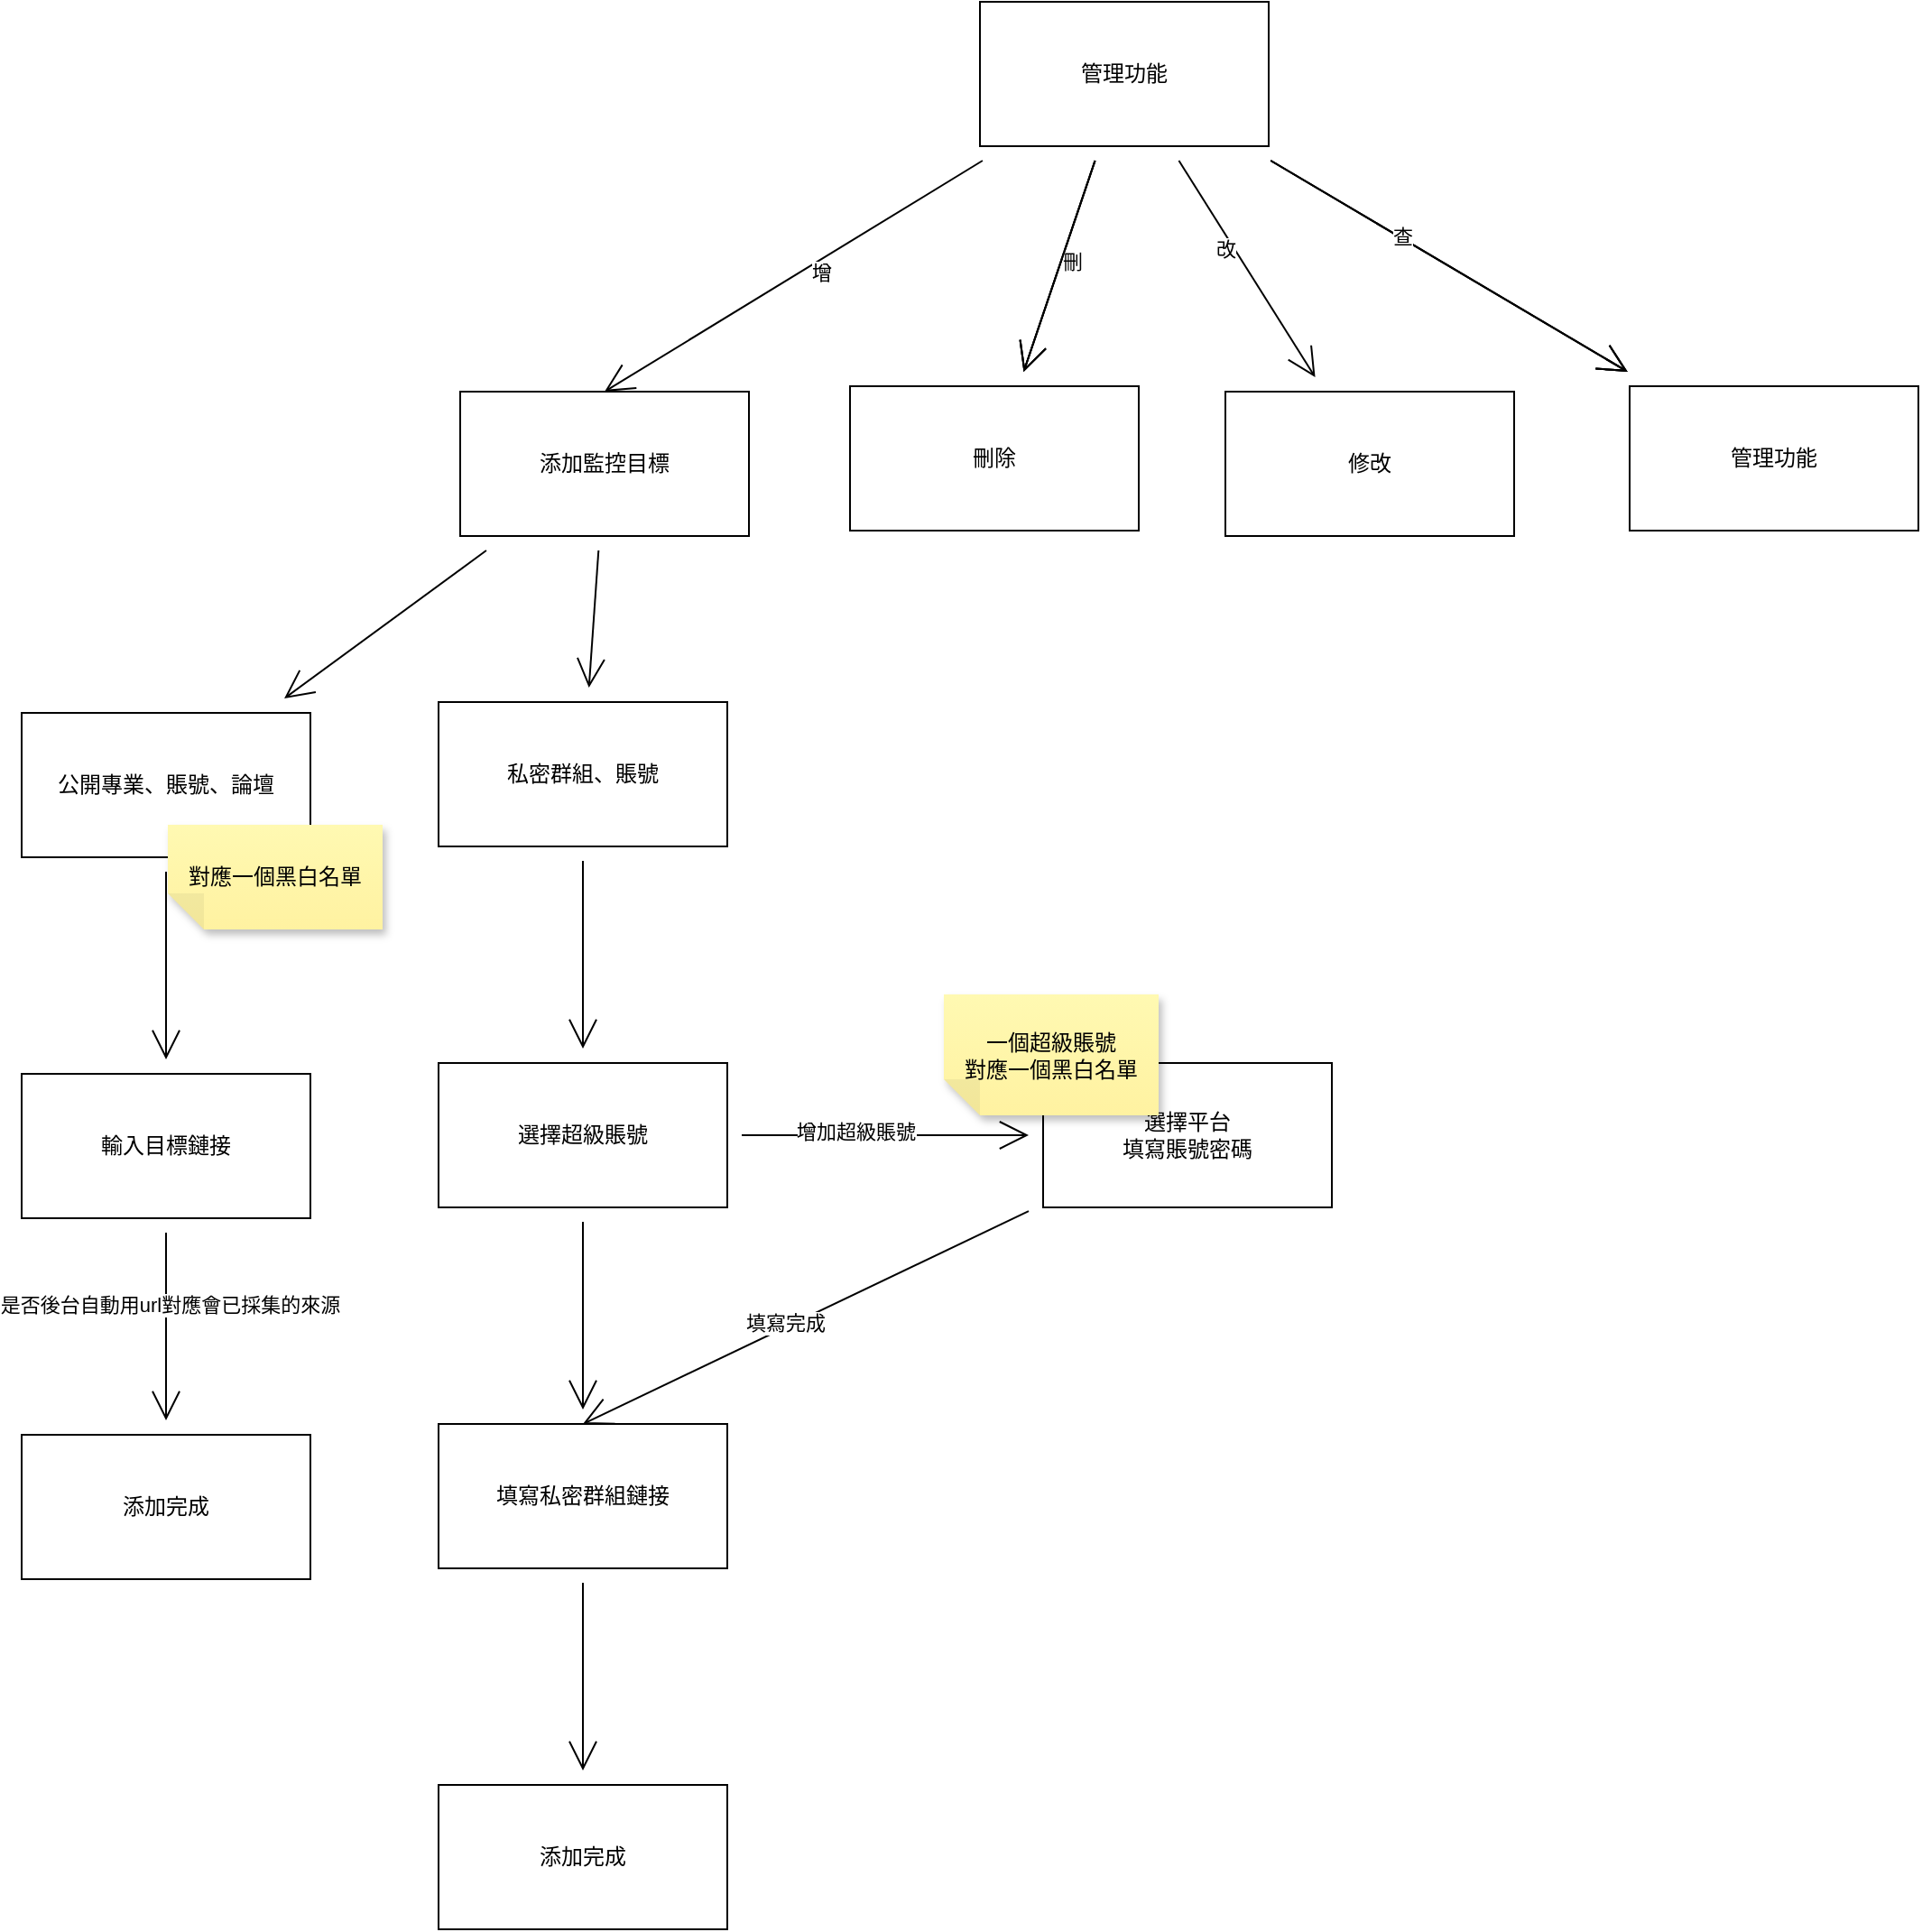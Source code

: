 <mxfile version="21.1.1" type="github">
  <diagram name="第 1 页" id="V6ZWbWmLyhybb35I75xX">
    <mxGraphModel dx="2409" dy="1534" grid="0" gridSize="10" guides="1" tooltips="1" connect="1" arrows="1" fold="1" page="0" pageScale="1" pageWidth="1200" pageHeight="1920" math="0" shadow="0">
      <root>
        <mxCell id="0" />
        <mxCell id="1" parent="0" />
        <mxCell id="XtKHWl-mXtJoPtdo07aP-5" value="" style="edgeStyle=none;curved=1;rounded=0;orthogonalLoop=1;jettySize=auto;html=1;endArrow=open;startSize=14;endSize=14;sourcePerimeterSpacing=8;targetPerimeterSpacing=8;" edge="1" parent="1" source="XtKHWl-mXtJoPtdo07aP-1" target="XtKHWl-mXtJoPtdo07aP-4">
          <mxGeometry relative="1" as="geometry" />
        </mxCell>
        <mxCell id="XtKHWl-mXtJoPtdo07aP-7" value="" style="edgeStyle=none;curved=1;rounded=0;orthogonalLoop=1;jettySize=auto;html=1;endArrow=open;startSize=14;endSize=14;sourcePerimeterSpacing=8;targetPerimeterSpacing=8;" edge="1" parent="1" source="XtKHWl-mXtJoPtdo07aP-1" target="XtKHWl-mXtJoPtdo07aP-6">
          <mxGeometry relative="1" as="geometry" />
        </mxCell>
        <mxCell id="XtKHWl-mXtJoPtdo07aP-1" value="添加監控目標" style="rounded=0;whiteSpace=wrap;html=1;" vertex="1" parent="1">
          <mxGeometry x="-62" y="-154" width="160" height="80" as="geometry" />
        </mxCell>
        <mxCell id="XtKHWl-mXtJoPtdo07aP-9" value="" style="edgeStyle=none;curved=1;rounded=0;orthogonalLoop=1;jettySize=auto;html=1;endArrow=open;startSize=14;endSize=14;sourcePerimeterSpacing=8;targetPerimeterSpacing=8;" edge="1" parent="1" source="XtKHWl-mXtJoPtdo07aP-4" target="XtKHWl-mXtJoPtdo07aP-8">
          <mxGeometry relative="1" as="geometry" />
        </mxCell>
        <mxCell id="XtKHWl-mXtJoPtdo07aP-4" value="私密群組、賬號" style="rounded=0;whiteSpace=wrap;html=1;" vertex="1" parent="1">
          <mxGeometry x="-74" y="18" width="160" height="80" as="geometry" />
        </mxCell>
        <mxCell id="XtKHWl-mXtJoPtdo07aP-15" value="" style="edgeStyle=none;curved=1;rounded=0;orthogonalLoop=1;jettySize=auto;html=1;endArrow=open;startSize=14;endSize=14;sourcePerimeterSpacing=8;targetPerimeterSpacing=8;" edge="1" parent="1" source="XtKHWl-mXtJoPtdo07aP-6" target="XtKHWl-mXtJoPtdo07aP-14">
          <mxGeometry relative="1" as="geometry" />
        </mxCell>
        <mxCell id="XtKHWl-mXtJoPtdo07aP-6" value="公開專業、賬號、論壇" style="rounded=0;whiteSpace=wrap;html=1;" vertex="1" parent="1">
          <mxGeometry x="-305" y="24" width="160" height="80" as="geometry" />
        </mxCell>
        <mxCell id="XtKHWl-mXtJoPtdo07aP-11" value="" style="edgeStyle=none;curved=1;rounded=0;orthogonalLoop=1;jettySize=auto;html=1;endArrow=open;startSize=14;endSize=14;sourcePerimeterSpacing=8;targetPerimeterSpacing=8;" edge="1" parent="1" source="XtKHWl-mXtJoPtdo07aP-8" target="XtKHWl-mXtJoPtdo07aP-10">
          <mxGeometry relative="1" as="geometry" />
        </mxCell>
        <mxCell id="XtKHWl-mXtJoPtdo07aP-19" value="" style="edgeStyle=none;curved=1;rounded=0;orthogonalLoop=1;jettySize=auto;html=1;endArrow=open;startSize=14;endSize=14;sourcePerimeterSpacing=8;targetPerimeterSpacing=8;" edge="1" parent="1" source="XtKHWl-mXtJoPtdo07aP-8" target="XtKHWl-mXtJoPtdo07aP-18">
          <mxGeometry relative="1" as="geometry" />
        </mxCell>
        <mxCell id="XtKHWl-mXtJoPtdo07aP-24" value="增加超級賬號" style="edgeLabel;html=1;align=center;verticalAlign=middle;resizable=0;points=[];" vertex="1" connectable="0" parent="XtKHWl-mXtJoPtdo07aP-19">
          <mxGeometry x="-0.211" y="2" relative="1" as="geometry">
            <mxPoint as="offset" />
          </mxGeometry>
        </mxCell>
        <mxCell id="XtKHWl-mXtJoPtdo07aP-8" value="選擇超級賬號" style="rounded=0;whiteSpace=wrap;html=1;" vertex="1" parent="1">
          <mxGeometry x="-74" y="218" width="160" height="80" as="geometry" />
        </mxCell>
        <mxCell id="XtKHWl-mXtJoPtdo07aP-13" value="" style="edgeStyle=none;curved=1;rounded=0;orthogonalLoop=1;jettySize=auto;html=1;endArrow=open;startSize=14;endSize=14;sourcePerimeterSpacing=8;targetPerimeterSpacing=8;" edge="1" parent="1" source="XtKHWl-mXtJoPtdo07aP-10" target="XtKHWl-mXtJoPtdo07aP-12">
          <mxGeometry relative="1" as="geometry" />
        </mxCell>
        <mxCell id="XtKHWl-mXtJoPtdo07aP-10" value="填寫私密群組鏈接" style="rounded=0;whiteSpace=wrap;html=1;" vertex="1" parent="1">
          <mxGeometry x="-74" y="418" width="160" height="80" as="geometry" />
        </mxCell>
        <mxCell id="XtKHWl-mXtJoPtdo07aP-12" value="添加完成" style="rounded=0;whiteSpace=wrap;html=1;" vertex="1" parent="1">
          <mxGeometry x="-74" y="618" width="160" height="80" as="geometry" />
        </mxCell>
        <mxCell id="XtKHWl-mXtJoPtdo07aP-17" value="" style="edgeStyle=none;curved=1;rounded=0;orthogonalLoop=1;jettySize=auto;html=1;endArrow=open;startSize=14;endSize=14;sourcePerimeterSpacing=8;targetPerimeterSpacing=8;" edge="1" parent="1" source="XtKHWl-mXtJoPtdo07aP-14" target="XtKHWl-mXtJoPtdo07aP-16">
          <mxGeometry relative="1" as="geometry" />
        </mxCell>
        <mxCell id="XtKHWl-mXtJoPtdo07aP-25" value="是否後台自動用url對應會已採集的來源" style="edgeLabel;html=1;align=center;verticalAlign=middle;resizable=0;points=[];" vertex="1" connectable="0" parent="XtKHWl-mXtJoPtdo07aP-17">
          <mxGeometry x="-0.234" y="2" relative="1" as="geometry">
            <mxPoint as="offset" />
          </mxGeometry>
        </mxCell>
        <mxCell id="XtKHWl-mXtJoPtdo07aP-14" value="輸入目標鏈接" style="rounded=0;whiteSpace=wrap;html=1;" vertex="1" parent="1">
          <mxGeometry x="-305" y="224" width="160" height="80" as="geometry" />
        </mxCell>
        <mxCell id="XtKHWl-mXtJoPtdo07aP-16" value="添加完成" style="rounded=0;whiteSpace=wrap;html=1;" vertex="1" parent="1">
          <mxGeometry x="-305" y="424" width="160" height="80" as="geometry" />
        </mxCell>
        <mxCell id="XtKHWl-mXtJoPtdo07aP-21" value="" style="edgeStyle=none;curved=1;rounded=0;orthogonalLoop=1;jettySize=auto;html=1;endArrow=open;startSize=14;endSize=14;sourcePerimeterSpacing=8;targetPerimeterSpacing=8;entryX=0.5;entryY=0;entryDx=0;entryDy=0;" edge="1" parent="1" source="XtKHWl-mXtJoPtdo07aP-18" target="XtKHWl-mXtJoPtdo07aP-10">
          <mxGeometry relative="1" as="geometry">
            <mxPoint x="287.941" y="346" as="targetPoint" />
          </mxGeometry>
        </mxCell>
        <mxCell id="XtKHWl-mXtJoPtdo07aP-22" value="填寫完成" style="edgeLabel;html=1;align=center;verticalAlign=middle;resizable=0;points=[];" vertex="1" connectable="0" parent="XtKHWl-mXtJoPtdo07aP-21">
          <mxGeometry x="0.086" y="-3" relative="1" as="geometry">
            <mxPoint as="offset" />
          </mxGeometry>
        </mxCell>
        <mxCell id="XtKHWl-mXtJoPtdo07aP-18" value="選擇平台&lt;br&gt;填寫賬號密碼" style="rounded=0;whiteSpace=wrap;html=1;" vertex="1" parent="1">
          <mxGeometry x="261" y="218" width="160" height="80" as="geometry" />
        </mxCell>
        <mxCell id="XtKHWl-mXtJoPtdo07aP-26" value="對應一個黑白名單" style="shape=note;whiteSpace=wrap;html=1;backgroundOutline=1;fontColor=#000000;darkOpacity=0.05;fillColor=#FFF9B2;strokeColor=none;fillStyle=solid;direction=west;gradientDirection=north;gradientColor=#FFF2A1;shadow=1;size=20;pointerEvents=1;" vertex="1" parent="1">
          <mxGeometry x="-224" y="86" width="119" height="58" as="geometry" />
        </mxCell>
        <mxCell id="XtKHWl-mXtJoPtdo07aP-27" value="一個超級賬號&lt;br&gt;對應一個黑白名單" style="shape=note;whiteSpace=wrap;html=1;backgroundOutline=1;fontColor=#000000;darkOpacity=0.05;fillColor=#FFF9B2;strokeColor=none;fillStyle=solid;direction=west;gradientDirection=north;gradientColor=#FFF2A1;shadow=1;size=20;pointerEvents=1;" vertex="1" parent="1">
          <mxGeometry x="206" y="180" width="119" height="67" as="geometry" />
        </mxCell>
        <mxCell id="XtKHWl-mXtJoPtdo07aP-29" style="edgeStyle=none;curved=1;rounded=0;orthogonalLoop=1;jettySize=auto;html=1;entryX=0.5;entryY=0;entryDx=0;entryDy=0;endArrow=open;startSize=14;endSize=14;sourcePerimeterSpacing=8;targetPerimeterSpacing=8;" edge="1" parent="1" source="XtKHWl-mXtJoPtdo07aP-28" target="XtKHWl-mXtJoPtdo07aP-1">
          <mxGeometry relative="1" as="geometry" />
        </mxCell>
        <mxCell id="XtKHWl-mXtJoPtdo07aP-30" value="增" style="edgeLabel;html=1;align=center;verticalAlign=middle;resizable=0;points=[];" vertex="1" connectable="0" parent="XtKHWl-mXtJoPtdo07aP-29">
          <mxGeometry x="-0.12" y="6" relative="1" as="geometry">
            <mxPoint x="-1" as="offset" />
          </mxGeometry>
        </mxCell>
        <mxCell id="XtKHWl-mXtJoPtdo07aP-33" value="" style="edgeStyle=none;curved=1;rounded=0;orthogonalLoop=1;jettySize=auto;html=1;endArrow=open;startSize=14;endSize=14;sourcePerimeterSpacing=8;targetPerimeterSpacing=8;" edge="1" parent="1" source="XtKHWl-mXtJoPtdo07aP-28" target="XtKHWl-mXtJoPtdo07aP-32">
          <mxGeometry relative="1" as="geometry" />
        </mxCell>
        <mxCell id="XtKHWl-mXtJoPtdo07aP-34" value="刪" style="edgeLabel;html=1;align=center;verticalAlign=middle;resizable=0;points=[];" vertex="1" connectable="0" parent="XtKHWl-mXtJoPtdo07aP-33">
          <mxGeometry x="-0.352" y="1" relative="1" as="geometry">
            <mxPoint x="-1" y="18" as="offset" />
          </mxGeometry>
        </mxCell>
        <mxCell id="XtKHWl-mXtJoPtdo07aP-35" value="" style="edgeStyle=none;curved=1;rounded=0;orthogonalLoop=1;jettySize=auto;html=1;endArrow=open;startSize=14;endSize=14;sourcePerimeterSpacing=8;targetPerimeterSpacing=8;" edge="1" parent="1" source="XtKHWl-mXtJoPtdo07aP-28" target="XtKHWl-mXtJoPtdo07aP-32">
          <mxGeometry relative="1" as="geometry" />
        </mxCell>
        <mxCell id="XtKHWl-mXtJoPtdo07aP-36" value="" style="edgeStyle=none;curved=1;rounded=0;orthogonalLoop=1;jettySize=auto;html=1;endArrow=open;startSize=14;endSize=14;sourcePerimeterSpacing=8;targetPerimeterSpacing=8;" edge="1" parent="1" source="XtKHWl-mXtJoPtdo07aP-28" target="XtKHWl-mXtJoPtdo07aP-32">
          <mxGeometry relative="1" as="geometry" />
        </mxCell>
        <mxCell id="XtKHWl-mXtJoPtdo07aP-38" value="" style="edgeStyle=none;curved=1;rounded=0;orthogonalLoop=1;jettySize=auto;html=1;endArrow=open;startSize=14;endSize=14;sourcePerimeterSpacing=8;targetPerimeterSpacing=8;" edge="1" parent="1" source="XtKHWl-mXtJoPtdo07aP-28" target="XtKHWl-mXtJoPtdo07aP-37">
          <mxGeometry relative="1" as="geometry" />
        </mxCell>
        <mxCell id="XtKHWl-mXtJoPtdo07aP-39" value="" style="edgeStyle=none;curved=1;rounded=0;orthogonalLoop=1;jettySize=auto;html=1;endArrow=open;startSize=14;endSize=14;sourcePerimeterSpacing=8;targetPerimeterSpacing=8;" edge="1" parent="1" source="XtKHWl-mXtJoPtdo07aP-28" target="XtKHWl-mXtJoPtdo07aP-37">
          <mxGeometry relative="1" as="geometry" />
        </mxCell>
        <mxCell id="XtKHWl-mXtJoPtdo07aP-40" value="" style="edgeStyle=none;curved=1;rounded=0;orthogonalLoop=1;jettySize=auto;html=1;endArrow=open;startSize=14;endSize=14;sourcePerimeterSpacing=8;targetPerimeterSpacing=8;" edge="1" parent="1" source="XtKHWl-mXtJoPtdo07aP-28" target="XtKHWl-mXtJoPtdo07aP-37">
          <mxGeometry relative="1" as="geometry" />
        </mxCell>
        <mxCell id="XtKHWl-mXtJoPtdo07aP-44" value="查" style="edgeLabel;html=1;align=center;verticalAlign=middle;resizable=0;points=[];" vertex="1" connectable="0" parent="XtKHWl-mXtJoPtdo07aP-40">
          <mxGeometry x="-0.268" y="1" relative="1" as="geometry">
            <mxPoint as="offset" />
          </mxGeometry>
        </mxCell>
        <mxCell id="XtKHWl-mXtJoPtdo07aP-42" value="" style="edgeStyle=none;curved=1;rounded=0;orthogonalLoop=1;jettySize=auto;html=1;endArrow=open;startSize=14;endSize=14;sourcePerimeterSpacing=8;targetPerimeterSpacing=8;" edge="1" parent="1" source="XtKHWl-mXtJoPtdo07aP-28" target="XtKHWl-mXtJoPtdo07aP-41">
          <mxGeometry relative="1" as="geometry" />
        </mxCell>
        <mxCell id="XtKHWl-mXtJoPtdo07aP-43" value="改" style="edgeLabel;html=1;align=center;verticalAlign=middle;resizable=0;points=[];" vertex="1" connectable="0" parent="XtKHWl-mXtJoPtdo07aP-42">
          <mxGeometry x="-0.247" y="-4" relative="1" as="geometry">
            <mxPoint y="1" as="offset" />
          </mxGeometry>
        </mxCell>
        <mxCell id="XtKHWl-mXtJoPtdo07aP-28" value="管理功能" style="rounded=0;whiteSpace=wrap;html=1;" vertex="1" parent="1">
          <mxGeometry x="226" y="-370" width="160" height="80" as="geometry" />
        </mxCell>
        <mxCell id="XtKHWl-mXtJoPtdo07aP-32" value="刪除" style="rounded=0;whiteSpace=wrap;html=1;" vertex="1" parent="1">
          <mxGeometry x="154" y="-157" width="160" height="80" as="geometry" />
        </mxCell>
        <mxCell id="XtKHWl-mXtJoPtdo07aP-37" value="管理功能" style="rounded=0;whiteSpace=wrap;html=1;" vertex="1" parent="1">
          <mxGeometry x="586" y="-157" width="160" height="80" as="geometry" />
        </mxCell>
        <mxCell id="XtKHWl-mXtJoPtdo07aP-41" value="修改" style="rounded=0;whiteSpace=wrap;html=1;" vertex="1" parent="1">
          <mxGeometry x="362" y="-154" width="160" height="80" as="geometry" />
        </mxCell>
      </root>
    </mxGraphModel>
  </diagram>
</mxfile>
